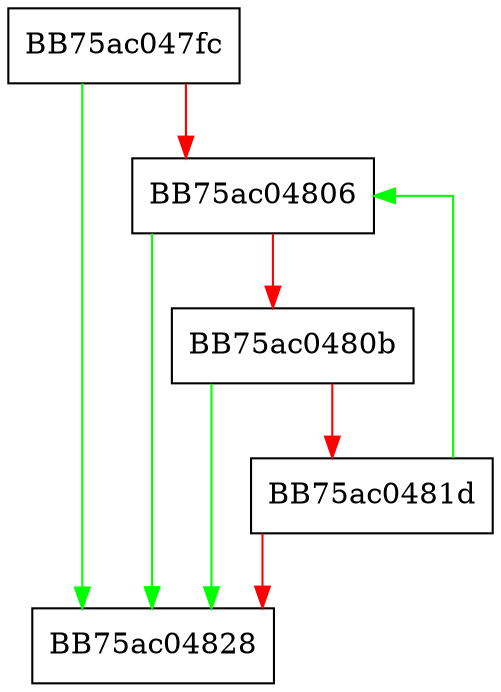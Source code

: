digraph ZSTD_ldm_countBackwardsMatch {
  node [shape="box"];
  graph [splines=ortho];
  BB75ac047fc -> BB75ac04828 [color="green"];
  BB75ac047fc -> BB75ac04806 [color="red"];
  BB75ac04806 -> BB75ac04828 [color="green"];
  BB75ac04806 -> BB75ac0480b [color="red"];
  BB75ac0480b -> BB75ac04828 [color="green"];
  BB75ac0480b -> BB75ac0481d [color="red"];
  BB75ac0481d -> BB75ac04806 [color="green"];
  BB75ac0481d -> BB75ac04828 [color="red"];
}
